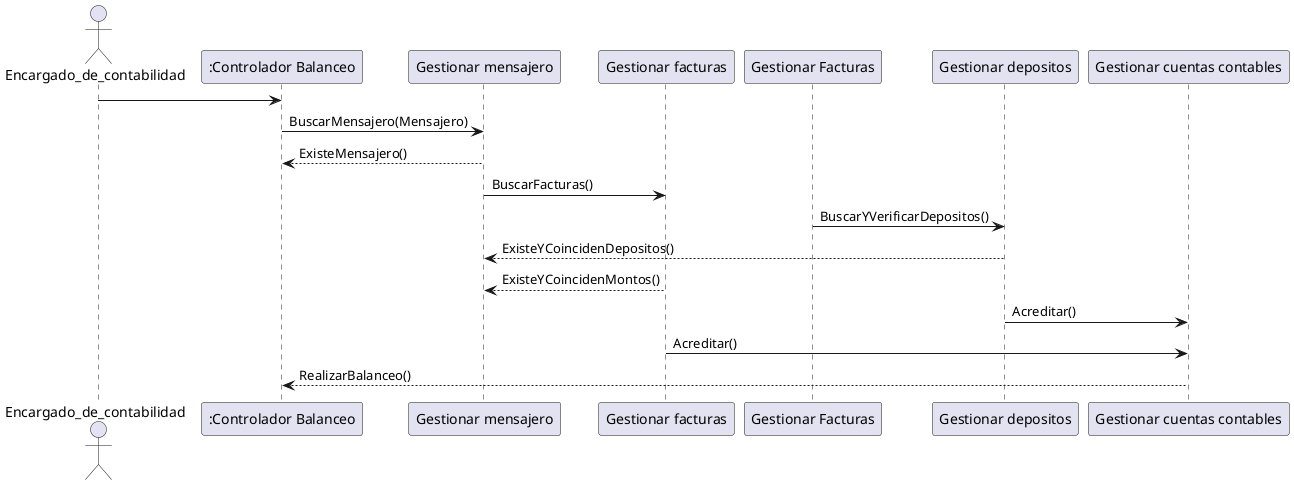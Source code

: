 @startuml 3. Balancear facturas y depositos

actor Encargado_de_contabilidad


Encargado_de_contabilidad -> ":Controlador Balanceo"


":Controlador Balanceo" -> "Gestionar mensajero": BuscarMensajero(Mensajero)

"Gestionar mensajero" --> ":Controlador Balanceo": ExisteMensajero()

"Gestionar mensajero" -> "Gestionar facturas" : BuscarFacturas()

"Gestionar Facturas" -> "Gestionar depositos":BuscarYVerificarDepositos()

"Gestionar depositos" --> "Gestionar mensajero" : ExisteYCoincidenDepositos()

"Gestionar facturas" --> "Gestionar mensajero" : ExisteYCoincidenMontos()

"Gestionar depositos" -> "Gestionar cuentas contables" : Acreditar()
"Gestionar facturas" -> "Gestionar cuentas contables" : Acreditar()

"Gestionar cuentas contables" --> ":Controlador Balanceo": RealizarBalanceo()





@enduml